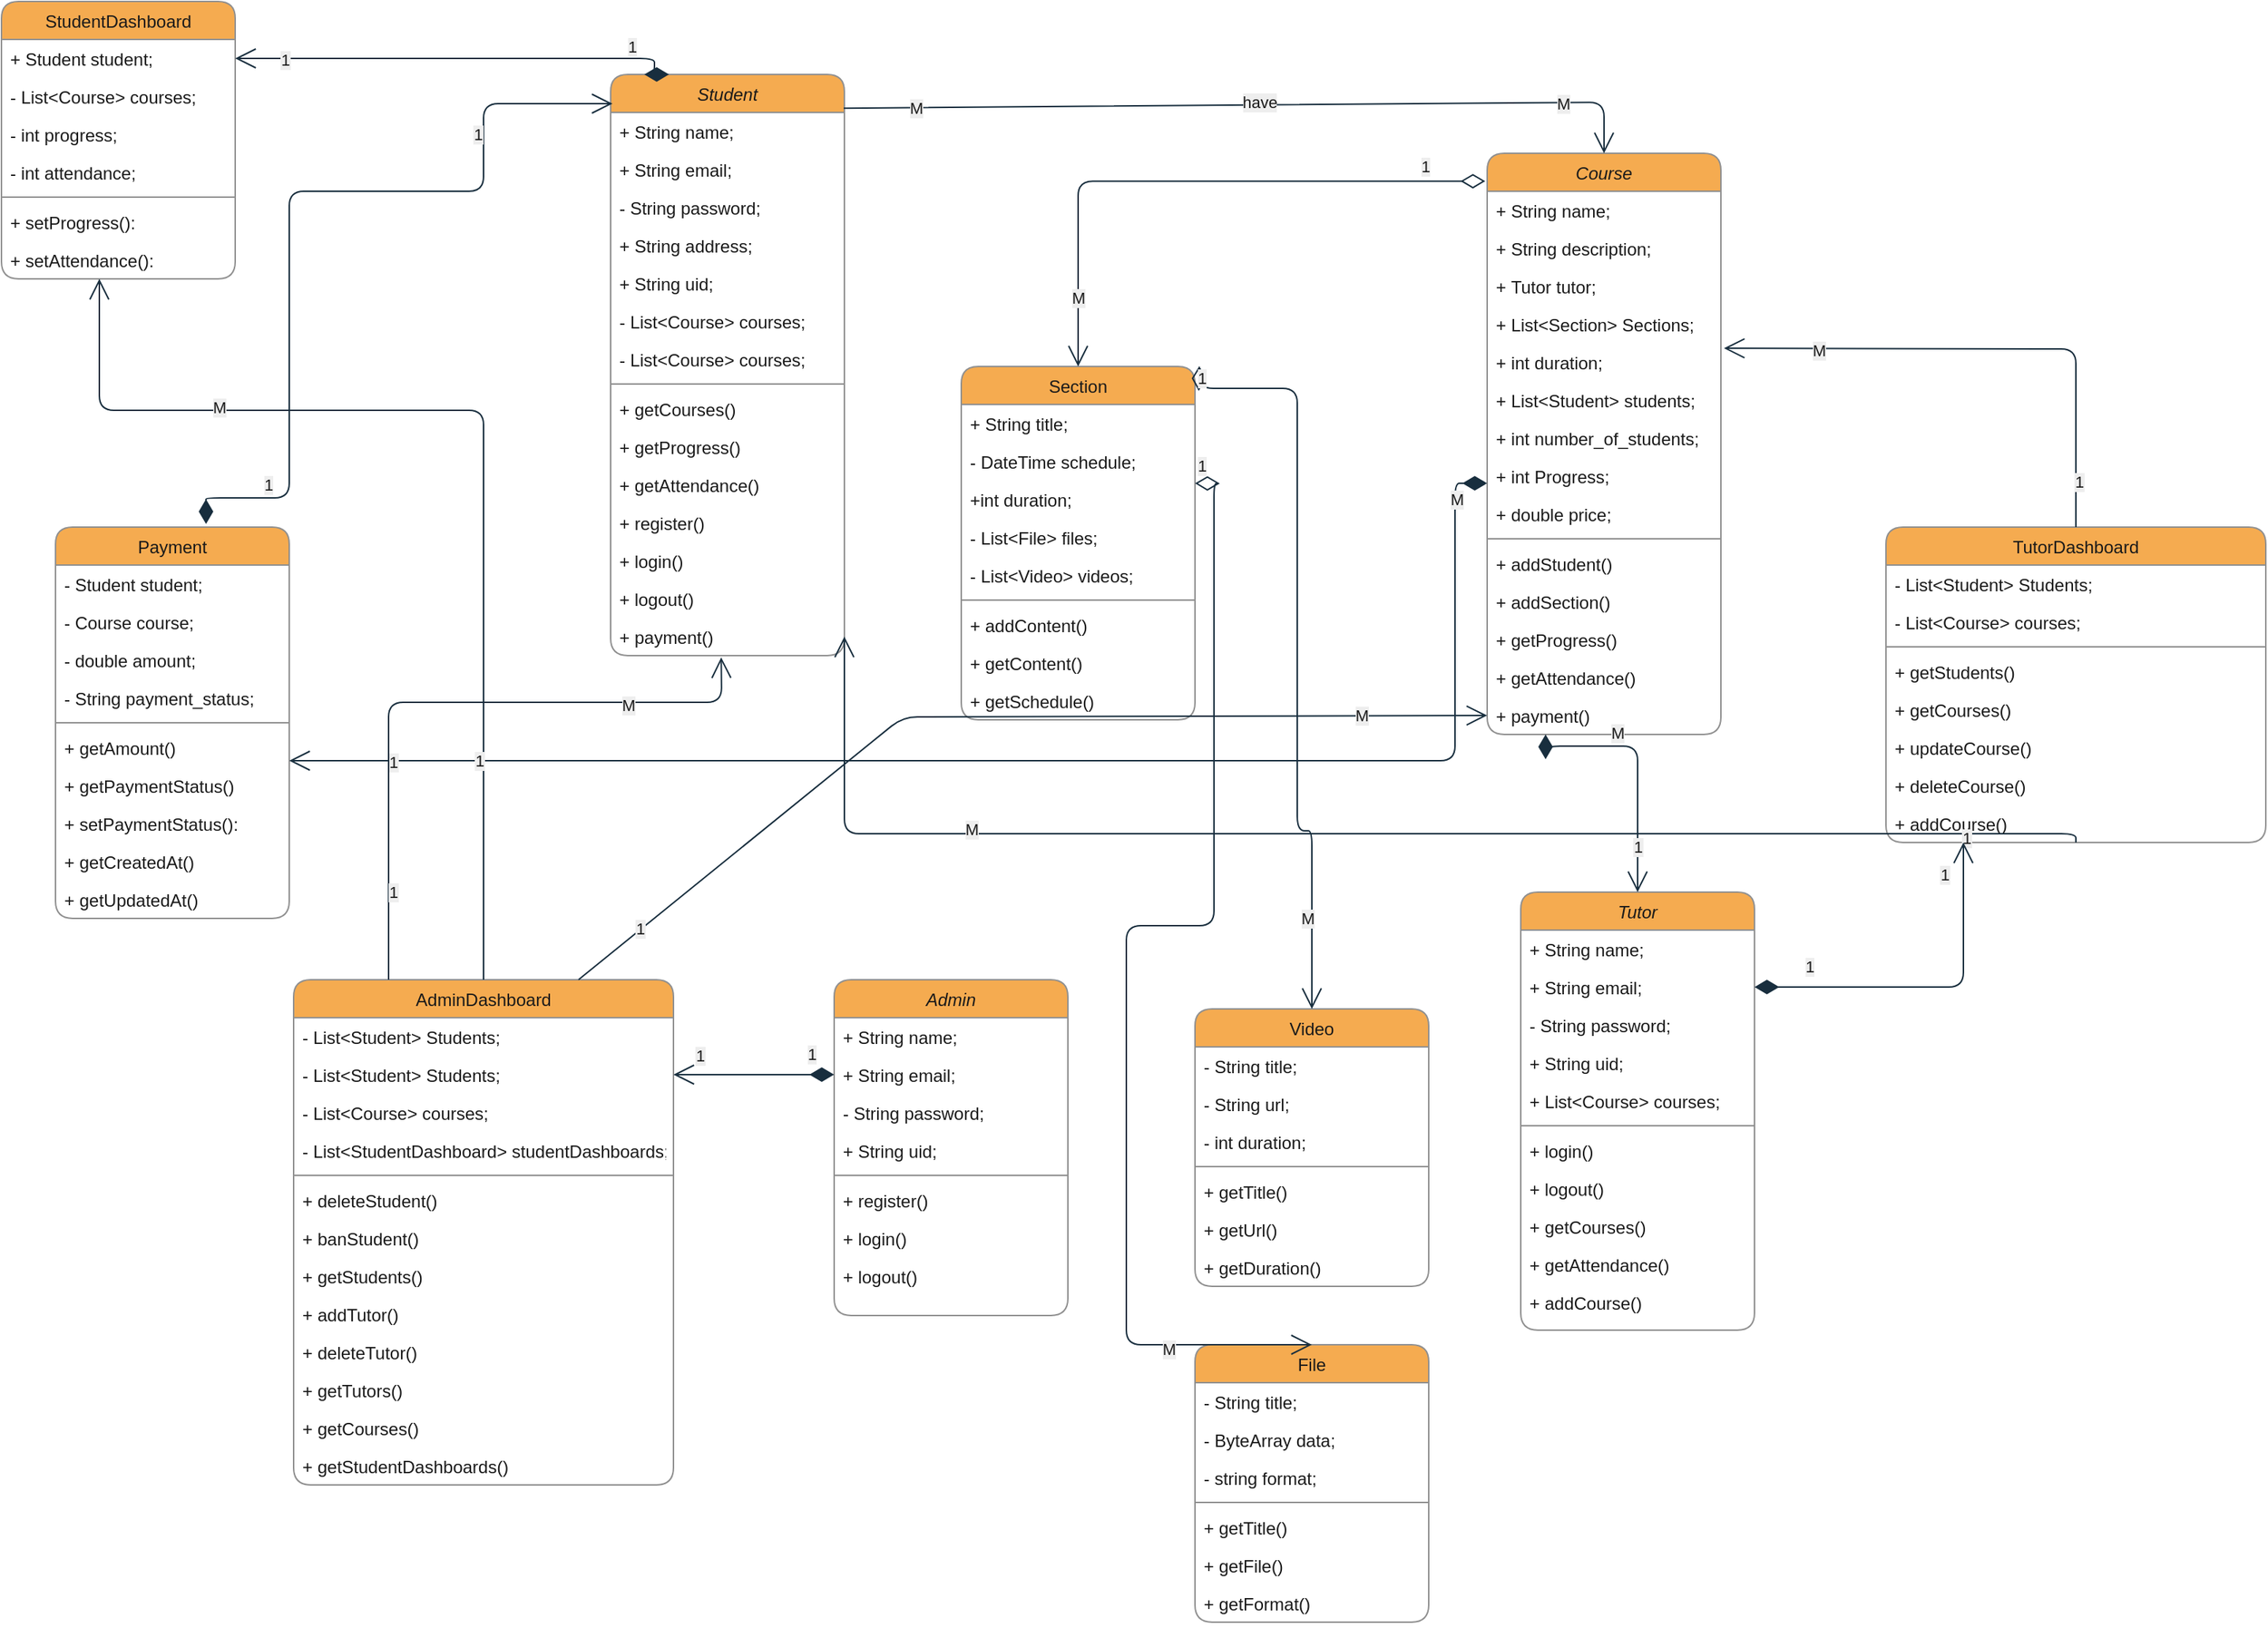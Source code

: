 <mxfile version="19.0.3" type="device"><diagram id="C5RBs43oDa-KdzZeNtuy" name="Page-1"><mxGraphModel dx="2997" dy="2532" grid="1" gridSize="10" guides="1" tooltips="1" connect="1" arrows="1" fold="1" page="1" pageScale="1" pageWidth="827" pageHeight="1169" background="#FFFFFF" math="0" shadow="0"><root><mxCell id="WIyWlLk6GJQsqaUBKTNV-0"/><mxCell id="WIyWlLk6GJQsqaUBKTNV-1" parent="WIyWlLk6GJQsqaUBKTNV-0"/><mxCell id="zkfFHV4jXpPFQw0GAbJ--0" value="Student" style="swimlane;fontStyle=2;align=center;verticalAlign=top;childLayout=stackLayout;horizontal=1;startSize=26;horizontalStack=0;resizeParent=1;resizeLast=0;collapsible=1;marginBottom=0;rounded=1;shadow=0;strokeWidth=1;fillColor=#F5AB50;strokeColor=#909090;fontColor=#1A1A1A;" parent="WIyWlLk6GJQsqaUBKTNV-1" vertex="1"><mxGeometry x="-163" y="-420" width="160" height="398" as="geometry"><mxRectangle x="220" y="120" width="160" height="26" as="alternateBounds"/></mxGeometry></mxCell><mxCell id="zkfFHV4jXpPFQw0GAbJ--1" value="+ String name;" style="text;align=left;verticalAlign=top;spacingLeft=4;spacingRight=4;overflow=hidden;rotatable=0;points=[[0,0.5],[1,0.5]];portConstraint=eastwest;rounded=1;fontColor=#1A1A1A;" parent="zkfFHV4jXpPFQw0GAbJ--0" vertex="1"><mxGeometry y="26" width="160" height="26" as="geometry"/></mxCell><mxCell id="zkfFHV4jXpPFQw0GAbJ--2" value="+ String email;" style="text;align=left;verticalAlign=top;spacingLeft=4;spacingRight=4;overflow=hidden;rotatable=0;points=[[0,0.5],[1,0.5]];portConstraint=eastwest;rounded=1;shadow=0;html=0;fontColor=#1A1A1A;" parent="zkfFHV4jXpPFQw0GAbJ--0" vertex="1"><mxGeometry y="52" width="160" height="26" as="geometry"/></mxCell><mxCell id="zkfFHV4jXpPFQw0GAbJ--3" value="- String password;" style="text;align=left;verticalAlign=top;spacingLeft=4;spacingRight=4;overflow=hidden;rotatable=0;points=[[0,0.5],[1,0.5]];portConstraint=eastwest;rounded=1;shadow=0;html=0;fontColor=#1A1A1A;" parent="zkfFHV4jXpPFQw0GAbJ--0" vertex="1"><mxGeometry y="78" width="160" height="26" as="geometry"/></mxCell><mxCell id="RQe4QH3vzHffXthiuk2z-0" value="+ String address;" style="text;align=left;verticalAlign=top;spacingLeft=4;spacingRight=4;overflow=hidden;rotatable=0;points=[[0,0.5],[1,0.5]];portConstraint=eastwest;rounded=1;shadow=0;html=0;fontColor=#1A1A1A;" parent="zkfFHV4jXpPFQw0GAbJ--0" vertex="1"><mxGeometry y="104" width="160" height="26" as="geometry"/></mxCell><mxCell id="EtKvhOvaY2AObLgx-wFS-15" value="+ String uid;" style="text;align=left;verticalAlign=top;spacingLeft=4;spacingRight=4;overflow=hidden;rotatable=0;points=[[0,0.5],[1,0.5]];portConstraint=eastwest;rounded=1;shadow=0;html=0;fontColor=#1A1A1A;" parent="zkfFHV4jXpPFQw0GAbJ--0" vertex="1"><mxGeometry y="130" width="160" height="26" as="geometry"/></mxCell><mxCell id="RQe4QH3vzHffXthiuk2z-87" value="- List&lt;Course&gt; courses;" style="text;align=left;verticalAlign=top;spacingLeft=4;spacingRight=4;overflow=hidden;rotatable=0;points=[[0,0.5],[1,0.5]];portConstraint=eastwest;rounded=1;shadow=0;html=0;fontColor=#1A1A1A;" parent="zkfFHV4jXpPFQw0GAbJ--0" vertex="1"><mxGeometry y="156" width="160" height="26" as="geometry"/></mxCell><mxCell id="EtKvhOvaY2AObLgx-wFS-16" value="- List&lt;Course&gt; courses;" style="text;align=left;verticalAlign=top;spacingLeft=4;spacingRight=4;overflow=hidden;rotatable=0;points=[[0,0.5],[1,0.5]];portConstraint=eastwest;rounded=1;shadow=0;html=0;fontColor=#1A1A1A;" parent="zkfFHV4jXpPFQw0GAbJ--0" vertex="1"><mxGeometry y="182" width="160" height="26" as="geometry"/></mxCell><mxCell id="zkfFHV4jXpPFQw0GAbJ--4" value="" style="line;html=1;strokeWidth=1;align=left;verticalAlign=middle;spacingTop=-1;spacingLeft=3;spacingRight=3;rotatable=0;labelPosition=right;points=[];portConstraint=eastwest;rounded=1;labelBackgroundColor=#EEEEEE;fillColor=#F5AB50;strokeColor=#909090;fontColor=#1A1A1A;" parent="zkfFHV4jXpPFQw0GAbJ--0" vertex="1"><mxGeometry y="208" width="160" height="8" as="geometry"/></mxCell><mxCell id="zkfFHV4jXpPFQw0GAbJ--5" value="+ getCourses()" style="text;align=left;verticalAlign=top;spacingLeft=4;spacingRight=4;overflow=hidden;rotatable=0;points=[[0,0.5],[1,0.5]];portConstraint=eastwest;rounded=1;fontColor=#1A1A1A;" parent="zkfFHV4jXpPFQw0GAbJ--0" vertex="1"><mxGeometry y="216" width="160" height="26" as="geometry"/></mxCell><mxCell id="EtKvhOvaY2AObLgx-wFS-17" value="+ getProgress()" style="text;align=left;verticalAlign=top;spacingLeft=4;spacingRight=4;overflow=hidden;rotatable=0;points=[[0,0.5],[1,0.5]];portConstraint=eastwest;rounded=1;fontColor=#1A1A1A;" parent="zkfFHV4jXpPFQw0GAbJ--0" vertex="1"><mxGeometry y="242" width="160" height="26" as="geometry"/></mxCell><mxCell id="EtKvhOvaY2AObLgx-wFS-18" value="+ getAttendance()" style="text;align=left;verticalAlign=top;spacingLeft=4;spacingRight=4;overflow=hidden;rotatable=0;points=[[0,0.5],[1,0.5]];portConstraint=eastwest;rounded=1;fontColor=#1A1A1A;" parent="zkfFHV4jXpPFQw0GAbJ--0" vertex="1"><mxGeometry y="268" width="160" height="26" as="geometry"/></mxCell><mxCell id="EtKvhOvaY2AObLgx-wFS-20" value="+ register()" style="text;align=left;verticalAlign=top;spacingLeft=4;spacingRight=4;overflow=hidden;rotatable=0;points=[[0,0.5],[1,0.5]];portConstraint=eastwest;rounded=1;fontColor=#1A1A1A;" parent="zkfFHV4jXpPFQw0GAbJ--0" vertex="1"><mxGeometry y="294" width="160" height="26" as="geometry"/></mxCell><mxCell id="EtKvhOvaY2AObLgx-wFS-19" value="+ login()" style="text;align=left;verticalAlign=top;spacingLeft=4;spacingRight=4;overflow=hidden;rotatable=0;points=[[0,0.5],[1,0.5]];portConstraint=eastwest;rounded=1;fontColor=#1A1A1A;" parent="zkfFHV4jXpPFQw0GAbJ--0" vertex="1"><mxGeometry y="320" width="160" height="26" as="geometry"/></mxCell><mxCell id="EtKvhOvaY2AObLgx-wFS-21" value="+ logout()" style="text;align=left;verticalAlign=top;spacingLeft=4;spacingRight=4;overflow=hidden;rotatable=0;points=[[0,0.5],[1,0.5]];portConstraint=eastwest;rounded=1;fontColor=#1A1A1A;" parent="zkfFHV4jXpPFQw0GAbJ--0" vertex="1"><mxGeometry y="346" width="160" height="26" as="geometry"/></mxCell><mxCell id="nfi4AvF7lzxREXdvwf0b-14" value="+ payment()" style="text;align=left;verticalAlign=top;spacingLeft=4;spacingRight=4;overflow=hidden;rotatable=0;points=[[0,0.5],[1,0.5]];portConstraint=eastwest;rounded=1;fontColor=#1A1A1A;" parent="zkfFHV4jXpPFQw0GAbJ--0" vertex="1"><mxGeometry y="372" width="160" height="26" as="geometry"/></mxCell><mxCell id="EtKvhOvaY2AObLgx-wFS-22" value="Course" style="swimlane;fontStyle=2;align=center;verticalAlign=top;childLayout=stackLayout;horizontal=1;startSize=26;horizontalStack=0;resizeParent=1;resizeLast=0;collapsible=1;marginBottom=0;rounded=1;shadow=0;strokeWidth=1;fillColor=#F5AB50;strokeColor=#909090;fontColor=#1A1A1A;" parent="WIyWlLk6GJQsqaUBKTNV-1" vertex="1"><mxGeometry x="437" y="-366" width="160" height="398" as="geometry"><mxRectangle x="220" y="120" width="160" height="26" as="alternateBounds"/></mxGeometry></mxCell><mxCell id="EtKvhOvaY2AObLgx-wFS-23" value="+ String name;" style="text;align=left;verticalAlign=top;spacingLeft=4;spacingRight=4;overflow=hidden;rotatable=0;points=[[0,0.5],[1,0.5]];portConstraint=eastwest;rounded=1;fontColor=#1A1A1A;" parent="EtKvhOvaY2AObLgx-wFS-22" vertex="1"><mxGeometry y="26" width="160" height="26" as="geometry"/></mxCell><mxCell id="EtKvhOvaY2AObLgx-wFS-24" value="+ String description;" style="text;align=left;verticalAlign=top;spacingLeft=4;spacingRight=4;overflow=hidden;rotatable=0;points=[[0,0.5],[1,0.5]];portConstraint=eastwest;rounded=1;shadow=0;html=0;fontColor=#1A1A1A;" parent="EtKvhOvaY2AObLgx-wFS-22" vertex="1"><mxGeometry y="52" width="160" height="26" as="geometry"/></mxCell><mxCell id="EtKvhOvaY2AObLgx-wFS-74" value="+ Tutor tutor;" style="text;align=left;verticalAlign=top;spacingLeft=4;spacingRight=4;overflow=hidden;rotatable=0;points=[[0,0.5],[1,0.5]];portConstraint=eastwest;rounded=1;shadow=0;html=0;fontColor=#1A1A1A;" parent="EtKvhOvaY2AObLgx-wFS-22" vertex="1"><mxGeometry y="78" width="160" height="26" as="geometry"/></mxCell><mxCell id="EtKvhOvaY2AObLgx-wFS-25" value="+ List&lt;Section&gt; Sections;" style="text;align=left;verticalAlign=top;spacingLeft=4;spacingRight=4;overflow=hidden;rotatable=0;points=[[0,0.5],[1,0.5]];portConstraint=eastwest;rounded=1;shadow=0;html=0;fontColor=#1A1A1A;" parent="EtKvhOvaY2AObLgx-wFS-22" vertex="1"><mxGeometry y="104" width="160" height="26" as="geometry"/></mxCell><mxCell id="EtKvhOvaY2AObLgx-wFS-26" value="+ int duration;" style="text;align=left;verticalAlign=top;spacingLeft=4;spacingRight=4;overflow=hidden;rotatable=0;points=[[0,0.5],[1,0.5]];portConstraint=eastwest;rounded=1;shadow=0;html=0;fontColor=#1A1A1A;" parent="EtKvhOvaY2AObLgx-wFS-22" vertex="1"><mxGeometry y="130" width="160" height="26" as="geometry"/></mxCell><mxCell id="RQe4QH3vzHffXthiuk2z-32" value="+ List&lt;Student&gt; students;" style="text;align=left;verticalAlign=top;spacingLeft=4;spacingRight=4;overflow=hidden;rotatable=0;points=[[0,0.5],[1,0.5]];portConstraint=eastwest;rounded=1;shadow=0;html=0;fontColor=#1A1A1A;" parent="EtKvhOvaY2AObLgx-wFS-22" vertex="1"><mxGeometry y="156" width="160" height="26" as="geometry"/></mxCell><mxCell id="EtKvhOvaY2AObLgx-wFS-36" value="+ int number_of_students;" style="text;align=left;verticalAlign=top;spacingLeft=4;spacingRight=4;overflow=hidden;rotatable=0;points=[[0,0.5],[1,0.5]];portConstraint=eastwest;rounded=1;shadow=0;html=0;fontColor=#1A1A1A;" parent="EtKvhOvaY2AObLgx-wFS-22" vertex="1"><mxGeometry y="182" width="160" height="26" as="geometry"/></mxCell><mxCell id="EtKvhOvaY2AObLgx-wFS-37" value="+ int Progress;" style="text;align=left;verticalAlign=top;spacingLeft=4;spacingRight=4;overflow=hidden;rotatable=0;points=[[0,0.5],[1,0.5]];portConstraint=eastwest;rounded=1;shadow=0;html=0;fontColor=#1A1A1A;" parent="EtKvhOvaY2AObLgx-wFS-22" vertex="1"><mxGeometry y="208" width="160" height="26" as="geometry"/></mxCell><mxCell id="K-mpQJL34kcXoBMV3C7K-1" value="+ double price;" style="text;align=left;verticalAlign=top;spacingLeft=4;spacingRight=4;overflow=hidden;rotatable=0;points=[[0,0.5],[1,0.5]];portConstraint=eastwest;rounded=1;shadow=0;html=0;fontColor=#1A1A1A;" parent="EtKvhOvaY2AObLgx-wFS-22" vertex="1"><mxGeometry y="234" width="160" height="26" as="geometry"/></mxCell><mxCell id="EtKvhOvaY2AObLgx-wFS-28" value="" style="line;html=1;strokeWidth=1;align=left;verticalAlign=middle;spacingTop=-1;spacingLeft=3;spacingRight=3;rotatable=0;labelPosition=right;points=[];portConstraint=eastwest;rounded=1;labelBackgroundColor=#EEEEEE;fillColor=#F5AB50;strokeColor=#909090;fontColor=#1A1A1A;" parent="EtKvhOvaY2AObLgx-wFS-22" vertex="1"><mxGeometry y="260" width="160" height="8" as="geometry"/></mxCell><mxCell id="RQe4QH3vzHffXthiuk2z-33" value="+ addStudent()&#10;" style="text;align=left;verticalAlign=top;spacingLeft=4;spacingRight=4;overflow=hidden;rotatable=0;points=[[0,0.5],[1,0.5]];portConstraint=eastwest;rounded=1;fontColor=#1A1A1A;" parent="EtKvhOvaY2AObLgx-wFS-22" vertex="1"><mxGeometry y="268" width="160" height="26" as="geometry"/></mxCell><mxCell id="EtKvhOvaY2AObLgx-wFS-29" value="+ addSection()&#10;" style="text;align=left;verticalAlign=top;spacingLeft=4;spacingRight=4;overflow=hidden;rotatable=0;points=[[0,0.5],[1,0.5]];portConstraint=eastwest;rounded=1;fontColor=#1A1A1A;" parent="EtKvhOvaY2AObLgx-wFS-22" vertex="1"><mxGeometry y="294" width="160" height="26" as="geometry"/></mxCell><mxCell id="EtKvhOvaY2AObLgx-wFS-30" value="+ getProgress()" style="text;align=left;verticalAlign=top;spacingLeft=4;spacingRight=4;overflow=hidden;rotatable=0;points=[[0,0.5],[1,0.5]];portConstraint=eastwest;rounded=1;fontColor=#1A1A1A;" parent="EtKvhOvaY2AObLgx-wFS-22" vertex="1"><mxGeometry y="320" width="160" height="26" as="geometry"/></mxCell><mxCell id="EtKvhOvaY2AObLgx-wFS-31" value="+ getAttendance()" style="text;align=left;verticalAlign=top;spacingLeft=4;spacingRight=4;overflow=hidden;rotatable=0;points=[[0,0.5],[1,0.5]];portConstraint=eastwest;rounded=1;fontColor=#1A1A1A;" parent="EtKvhOvaY2AObLgx-wFS-22" vertex="1"><mxGeometry y="346" width="160" height="26" as="geometry"/></mxCell><mxCell id="nfi4AvF7lzxREXdvwf0b-16" value="+ payment()&#10;" style="text;align=left;verticalAlign=top;spacingLeft=4;spacingRight=4;overflow=hidden;rotatable=0;points=[[0,0.5],[1,0.5]];portConstraint=eastwest;rounded=1;fontColor=#1A1A1A;" parent="EtKvhOvaY2AObLgx-wFS-22" vertex="1"><mxGeometry y="372" width="160" height="26" as="geometry"/></mxCell><mxCell id="EtKvhOvaY2AObLgx-wFS-38" value="Section" style="swimlane;fontStyle=0;align=center;verticalAlign=top;childLayout=stackLayout;horizontal=1;startSize=26;horizontalStack=0;resizeParent=1;resizeLast=0;collapsible=1;marginBottom=0;rounded=1;shadow=0;strokeWidth=1;fillColor=#F5AB50;strokeColor=#909090;fontColor=#1A1A1A;" parent="WIyWlLk6GJQsqaUBKTNV-1" vertex="1"><mxGeometry x="77" y="-220" width="160" height="242" as="geometry"><mxRectangle x="550" y="140" width="160" height="26" as="alternateBounds"/></mxGeometry></mxCell><mxCell id="EtKvhOvaY2AObLgx-wFS-39" value="+ String title;" style="text;align=left;verticalAlign=top;spacingLeft=4;spacingRight=4;overflow=hidden;rotatable=0;points=[[0,0.5],[1,0.5]];portConstraint=eastwest;rounded=1;fontColor=#1A1A1A;" parent="EtKvhOvaY2AObLgx-wFS-38" vertex="1"><mxGeometry y="26" width="160" height="26" as="geometry"/></mxCell><mxCell id="RQe4QH3vzHffXthiuk2z-43" value="- DateTime schedule;" style="text;align=left;verticalAlign=top;spacingLeft=4;spacingRight=4;overflow=hidden;rotatable=0;points=[[0,0.5],[1,0.5]];portConstraint=eastwest;rounded=1;fontColor=#1A1A1A;" parent="EtKvhOvaY2AObLgx-wFS-38" vertex="1"><mxGeometry y="52" width="160" height="26" as="geometry"/></mxCell><mxCell id="EtKvhOvaY2AObLgx-wFS-41" value="+int duration;" style="text;align=left;verticalAlign=top;spacingLeft=4;spacingRight=4;overflow=hidden;rotatable=0;points=[[0,0.5],[1,0.5]];portConstraint=eastwest;rounded=1;shadow=0;html=0;fontColor=#1A1A1A;" parent="EtKvhOvaY2AObLgx-wFS-38" vertex="1"><mxGeometry y="78" width="160" height="26" as="geometry"/></mxCell><mxCell id="JBJ4QhbybayRa57vPqpE-0" value="- List&lt;File&gt; files;" style="text;align=left;verticalAlign=top;spacingLeft=4;spacingRight=4;overflow=hidden;rotatable=0;points=[[0,0.5],[1,0.5]];portConstraint=eastwest;rounded=1;shadow=0;html=0;fontColor=#1A1A1A;" vertex="1" parent="EtKvhOvaY2AObLgx-wFS-38"><mxGeometry y="104" width="160" height="26" as="geometry"/></mxCell><mxCell id="EtKvhOvaY2AObLgx-wFS-42" value="- List&lt;Video&gt; videos;" style="text;align=left;verticalAlign=top;spacingLeft=4;spacingRight=4;overflow=hidden;rotatable=0;points=[[0,0.5],[1,0.5]];portConstraint=eastwest;rounded=1;shadow=0;html=0;fontColor=#1A1A1A;" parent="EtKvhOvaY2AObLgx-wFS-38" vertex="1"><mxGeometry y="130" width="160" height="26" as="geometry"/></mxCell><mxCell id="EtKvhOvaY2AObLgx-wFS-44" value="" style="line;html=1;strokeWidth=1;align=left;verticalAlign=middle;spacingTop=-1;spacingLeft=3;spacingRight=3;rotatable=0;labelPosition=right;points=[];portConstraint=eastwest;rounded=1;labelBackgroundColor=#EEEEEE;fillColor=#F5AB50;strokeColor=#909090;fontColor=#1A1A1A;" parent="EtKvhOvaY2AObLgx-wFS-38" vertex="1"><mxGeometry y="156" width="160" height="8" as="geometry"/></mxCell><mxCell id="nfi4AvF7lzxREXdvwf0b-15" value="+ addContent()" style="text;align=left;verticalAlign=top;spacingLeft=4;spacingRight=4;overflow=hidden;rotatable=0;points=[[0,0.5],[1,0.5]];portConstraint=eastwest;rounded=1;fontColor=#1A1A1A;" parent="EtKvhOvaY2AObLgx-wFS-38" vertex="1"><mxGeometry y="164" width="160" height="26" as="geometry"/></mxCell><mxCell id="EtKvhOvaY2AObLgx-wFS-45" value="+ getContent()" style="text;align=left;verticalAlign=top;spacingLeft=4;spacingRight=4;overflow=hidden;rotatable=0;points=[[0,0.5],[1,0.5]];portConstraint=eastwest;rounded=1;fontColor=#1A1A1A;" parent="EtKvhOvaY2AObLgx-wFS-38" vertex="1"><mxGeometry y="190" width="160" height="26" as="geometry"/></mxCell><mxCell id="RQe4QH3vzHffXthiuk2z-44" value="+ getSchedule()" style="text;align=left;verticalAlign=top;spacingLeft=4;spacingRight=4;overflow=hidden;rotatable=0;points=[[0,0.5],[1,0.5]];portConstraint=eastwest;rounded=1;fontColor=#1A1A1A;" parent="EtKvhOvaY2AObLgx-wFS-38" vertex="1"><mxGeometry y="216" width="160" height="26" as="geometry"/></mxCell><mxCell id="EtKvhOvaY2AObLgx-wFS-47" value="Video " style="swimlane;fontStyle=0;align=center;verticalAlign=top;childLayout=stackLayout;horizontal=1;startSize=26;horizontalStack=0;resizeParent=1;resizeLast=0;collapsible=1;marginBottom=0;rounded=1;shadow=0;strokeWidth=1;fillColor=#F5AB50;strokeColor=#909090;fontColor=#1A1A1A;" parent="WIyWlLk6GJQsqaUBKTNV-1" vertex="1"><mxGeometry x="237" y="220" width="160" height="190" as="geometry"><mxRectangle x="550" y="140" width="160" height="26" as="alternateBounds"/></mxGeometry></mxCell><mxCell id="EtKvhOvaY2AObLgx-wFS-48" value="- String title;" style="text;align=left;verticalAlign=top;spacingLeft=4;spacingRight=4;overflow=hidden;rotatable=0;points=[[0,0.5],[1,0.5]];portConstraint=eastwest;rounded=1;fontColor=#1A1A1A;" parent="EtKvhOvaY2AObLgx-wFS-47" vertex="1"><mxGeometry y="26" width="160" height="26" as="geometry"/></mxCell><mxCell id="EtKvhOvaY2AObLgx-wFS-49" value="- String url;" style="text;align=left;verticalAlign=top;spacingLeft=4;spacingRight=4;overflow=hidden;rotatable=0;points=[[0,0.5],[1,0.5]];portConstraint=eastwest;rounded=1;shadow=0;html=0;fontColor=#1A1A1A;" parent="EtKvhOvaY2AObLgx-wFS-47" vertex="1"><mxGeometry y="52" width="160" height="26" as="geometry"/></mxCell><mxCell id="EtKvhOvaY2AObLgx-wFS-50" value="- int duration;" style="text;align=left;verticalAlign=top;spacingLeft=4;spacingRight=4;overflow=hidden;rotatable=0;points=[[0,0.5],[1,0.5]];portConstraint=eastwest;rounded=1;shadow=0;html=0;fontColor=#1A1A1A;" parent="EtKvhOvaY2AObLgx-wFS-47" vertex="1"><mxGeometry y="78" width="160" height="26" as="geometry"/></mxCell><mxCell id="EtKvhOvaY2AObLgx-wFS-53" value="" style="line;html=1;strokeWidth=1;align=left;verticalAlign=middle;spacingTop=-1;spacingLeft=3;spacingRight=3;rotatable=0;labelPosition=right;points=[];portConstraint=eastwest;rounded=1;labelBackgroundColor=#EEEEEE;fillColor=#F5AB50;strokeColor=#909090;fontColor=#1A1A1A;" parent="EtKvhOvaY2AObLgx-wFS-47" vertex="1"><mxGeometry y="104" width="160" height="8" as="geometry"/></mxCell><mxCell id="EtKvhOvaY2AObLgx-wFS-54" value="+ getTitle()" style="text;align=left;verticalAlign=top;spacingLeft=4;spacingRight=4;overflow=hidden;rotatable=0;points=[[0,0.5],[1,0.5]];portConstraint=eastwest;rounded=1;fontColor=#1A1A1A;" parent="EtKvhOvaY2AObLgx-wFS-47" vertex="1"><mxGeometry y="112" width="160" height="26" as="geometry"/></mxCell><mxCell id="EtKvhOvaY2AObLgx-wFS-55" value="+ getUrl()" style="text;align=left;verticalAlign=top;spacingLeft=4;spacingRight=4;overflow=hidden;rotatable=0;points=[[0,0.5],[1,0.5]];portConstraint=eastwest;rounded=1;fontColor=#1A1A1A;" parent="EtKvhOvaY2AObLgx-wFS-47" vertex="1"><mxGeometry y="138" width="160" height="26" as="geometry"/></mxCell><mxCell id="RQe4QH3vzHffXthiuk2z-42" value="+ getDuration()" style="text;align=left;verticalAlign=top;spacingLeft=4;spacingRight=4;overflow=hidden;rotatable=0;points=[[0,0.5],[1,0.5]];portConstraint=eastwest;rounded=1;fontColor=#1A1A1A;" parent="EtKvhOvaY2AObLgx-wFS-47" vertex="1"><mxGeometry y="164" width="160" height="26" as="geometry"/></mxCell><mxCell id="EtKvhOvaY2AObLgx-wFS-57" value="StudentDashboard" style="swimlane;fontStyle=0;align=center;verticalAlign=top;childLayout=stackLayout;horizontal=1;startSize=26;horizontalStack=0;resizeParent=1;resizeLast=0;collapsible=1;marginBottom=0;rounded=1;shadow=0;strokeWidth=1;fillColor=#F5AB50;strokeColor=#909090;fontColor=#1A1A1A;" parent="WIyWlLk6GJQsqaUBKTNV-1" vertex="1"><mxGeometry x="-580" y="-470" width="160" height="190" as="geometry"><mxRectangle x="550" y="140" width="160" height="26" as="alternateBounds"/></mxGeometry></mxCell><mxCell id="EtKvhOvaY2AObLgx-wFS-58" value="+ Student student;" style="text;align=left;verticalAlign=top;spacingLeft=4;spacingRight=4;overflow=hidden;rotatable=0;points=[[0,0.5],[1,0.5]];portConstraint=eastwest;rounded=1;fontColor=#1A1A1A;" parent="EtKvhOvaY2AObLgx-wFS-57" vertex="1"><mxGeometry y="26" width="160" height="26" as="geometry"/></mxCell><mxCell id="EtKvhOvaY2AObLgx-wFS-59" value="- List&lt;Course&gt; courses;" style="text;align=left;verticalAlign=top;spacingLeft=4;spacingRight=4;overflow=hidden;rotatable=0;points=[[0,0.5],[1,0.5]];portConstraint=eastwest;rounded=1;shadow=0;html=0;fontColor=#1A1A1A;" parent="EtKvhOvaY2AObLgx-wFS-57" vertex="1"><mxGeometry y="52" width="160" height="26" as="geometry"/></mxCell><mxCell id="EtKvhOvaY2AObLgx-wFS-60" value="- int progress;" style="text;align=left;verticalAlign=top;spacingLeft=4;spacingRight=4;overflow=hidden;rotatable=0;points=[[0,0.5],[1,0.5]];portConstraint=eastwest;rounded=1;shadow=0;html=0;fontColor=#1A1A1A;" parent="EtKvhOvaY2AObLgx-wFS-57" vertex="1"><mxGeometry y="78" width="160" height="26" as="geometry"/></mxCell><mxCell id="EtKvhOvaY2AObLgx-wFS-64" value="- int attendance;" style="text;align=left;verticalAlign=top;spacingLeft=4;spacingRight=4;overflow=hidden;rotatable=0;points=[[0,0.5],[1,0.5]];portConstraint=eastwest;rounded=1;shadow=0;html=0;fontColor=#1A1A1A;" parent="EtKvhOvaY2AObLgx-wFS-57" vertex="1"><mxGeometry y="104" width="160" height="26" as="geometry"/></mxCell><mxCell id="EtKvhOvaY2AObLgx-wFS-61" value="" style="line;html=1;strokeWidth=1;align=left;verticalAlign=middle;spacingTop=-1;spacingLeft=3;spacingRight=3;rotatable=0;labelPosition=right;points=[];portConstraint=eastwest;rounded=1;labelBackgroundColor=#EEEEEE;fillColor=#F5AB50;strokeColor=#909090;fontColor=#1A1A1A;" parent="EtKvhOvaY2AObLgx-wFS-57" vertex="1"><mxGeometry y="130" width="160" height="8" as="geometry"/></mxCell><mxCell id="EtKvhOvaY2AObLgx-wFS-62" value="+ setProgress():" style="text;align=left;verticalAlign=top;spacingLeft=4;spacingRight=4;overflow=hidden;rotatable=0;points=[[0,0.5],[1,0.5]];portConstraint=eastwest;rounded=1;fontColor=#1A1A1A;" parent="EtKvhOvaY2AObLgx-wFS-57" vertex="1"><mxGeometry y="138" width="160" height="26" as="geometry"/></mxCell><mxCell id="EtKvhOvaY2AObLgx-wFS-63" value="+ setAttendance():" style="text;align=left;verticalAlign=top;spacingLeft=4;spacingRight=4;overflow=hidden;rotatable=0;points=[[0,0.5],[1,0.5]];portConstraint=eastwest;rounded=1;fontColor=#1A1A1A;" parent="EtKvhOvaY2AObLgx-wFS-57" vertex="1"><mxGeometry y="164" width="160" height="26" as="geometry"/></mxCell><mxCell id="EtKvhOvaY2AObLgx-wFS-65" value="AdminDashboard" style="swimlane;fontStyle=0;align=center;verticalAlign=top;childLayout=stackLayout;horizontal=1;startSize=26;horizontalStack=0;resizeParent=1;resizeLast=0;collapsible=1;marginBottom=0;rounded=1;shadow=0;strokeWidth=1;fillColor=#F5AB50;strokeColor=#909090;fontColor=#1A1A1A;" parent="WIyWlLk6GJQsqaUBKTNV-1" vertex="1"><mxGeometry x="-380" y="200" width="260" height="346" as="geometry"><mxRectangle x="550" y="140" width="160" height="26" as="alternateBounds"/></mxGeometry></mxCell><mxCell id="EtKvhOvaY2AObLgx-wFS-66" value="- List&lt;Student&gt; Students;" style="text;align=left;verticalAlign=top;spacingLeft=4;spacingRight=4;overflow=hidden;rotatable=0;points=[[0,0.5],[1,0.5]];portConstraint=eastwest;rounded=1;fontColor=#1A1A1A;" parent="EtKvhOvaY2AObLgx-wFS-65" vertex="1"><mxGeometry y="26" width="260" height="26" as="geometry"/></mxCell><mxCell id="RQe4QH3vzHffXthiuk2z-35" value="- List&lt;Student&gt; Students;" style="text;align=left;verticalAlign=top;spacingLeft=4;spacingRight=4;overflow=hidden;rotatable=0;points=[[0,0.5],[1,0.5]];portConstraint=eastwest;rounded=1;fontColor=#1A1A1A;" parent="EtKvhOvaY2AObLgx-wFS-65" vertex="1"><mxGeometry y="52" width="260" height="26" as="geometry"/></mxCell><mxCell id="EtKvhOvaY2AObLgx-wFS-67" value="- List&lt;Course&gt; courses;" style="text;align=left;verticalAlign=top;spacingLeft=4;spacingRight=4;overflow=hidden;rotatable=0;points=[[0,0.5],[1,0.5]];portConstraint=eastwest;rounded=1;shadow=0;html=0;fontColor=#1A1A1A;" parent="EtKvhOvaY2AObLgx-wFS-65" vertex="1"><mxGeometry y="78" width="260" height="26" as="geometry"/></mxCell><mxCell id="EtKvhOvaY2AObLgx-wFS-68" value="- List&lt;StudentDashboard&gt; studentDashboards;" style="text;align=left;verticalAlign=top;spacingLeft=4;spacingRight=4;overflow=hidden;rotatable=0;points=[[0,0.5],[1,0.5]];portConstraint=eastwest;rounded=1;shadow=0;html=0;fontColor=#1A1A1A;" parent="EtKvhOvaY2AObLgx-wFS-65" vertex="1"><mxGeometry y="104" width="260" height="26" as="geometry"/></mxCell><mxCell id="EtKvhOvaY2AObLgx-wFS-70" value="" style="line;html=1;strokeWidth=1;align=left;verticalAlign=middle;spacingTop=-1;spacingLeft=3;spacingRight=3;rotatable=0;labelPosition=right;points=[];portConstraint=eastwest;rounded=1;labelBackgroundColor=#EEEEEE;fillColor=#F5AB50;strokeColor=#909090;fontColor=#1A1A1A;" parent="EtKvhOvaY2AObLgx-wFS-65" vertex="1"><mxGeometry y="130" width="260" height="8" as="geometry"/></mxCell><mxCell id="RQe4QH3vzHffXthiuk2z-64" value="+ deleteStudent()" style="text;align=left;verticalAlign=top;spacingLeft=4;spacingRight=4;overflow=hidden;rotatable=0;points=[[0,0.5],[1,0.5]];portConstraint=eastwest;rounded=1;fontColor=#1A1A1A;" parent="EtKvhOvaY2AObLgx-wFS-65" vertex="1"><mxGeometry y="138" width="260" height="26" as="geometry"/></mxCell><mxCell id="RQe4QH3vzHffXthiuk2z-65" value="+ banStudent()" style="text;align=left;verticalAlign=top;spacingLeft=4;spacingRight=4;overflow=hidden;rotatable=0;points=[[0,0.5],[1,0.5]];portConstraint=eastwest;rounded=1;fontColor=#1A1A1A;" parent="EtKvhOvaY2AObLgx-wFS-65" vertex="1"><mxGeometry y="164" width="260" height="26" as="geometry"/></mxCell><mxCell id="EtKvhOvaY2AObLgx-wFS-71" value="+ getStudents()" style="text;align=left;verticalAlign=top;spacingLeft=4;spacingRight=4;overflow=hidden;rotatable=0;points=[[0,0.5],[1,0.5]];portConstraint=eastwest;rounded=1;fontColor=#1A1A1A;" parent="EtKvhOvaY2AObLgx-wFS-65" vertex="1"><mxGeometry y="190" width="260" height="26" as="geometry"/></mxCell><mxCell id="RQe4QH3vzHffXthiuk2z-66" value="+ addTutor()" style="text;align=left;verticalAlign=top;spacingLeft=4;spacingRight=4;overflow=hidden;rotatable=0;points=[[0,0.5],[1,0.5]];portConstraint=eastwest;rounded=1;fontColor=#1A1A1A;" parent="EtKvhOvaY2AObLgx-wFS-65" vertex="1"><mxGeometry y="216" width="260" height="26" as="geometry"/></mxCell><mxCell id="RQe4QH3vzHffXthiuk2z-67" value="+ deleteTutor()" style="text;align=left;verticalAlign=top;spacingLeft=4;spacingRight=4;overflow=hidden;rotatable=0;points=[[0,0.5],[1,0.5]];portConstraint=eastwest;rounded=1;fontColor=#1A1A1A;" parent="EtKvhOvaY2AObLgx-wFS-65" vertex="1"><mxGeometry y="242" width="260" height="26" as="geometry"/></mxCell><mxCell id="RQe4QH3vzHffXthiuk2z-36" value="+ getTutors()" style="text;align=left;verticalAlign=top;spacingLeft=4;spacingRight=4;overflow=hidden;rotatable=0;points=[[0,0.5],[1,0.5]];portConstraint=eastwest;rounded=1;fontColor=#1A1A1A;" parent="EtKvhOvaY2AObLgx-wFS-65" vertex="1"><mxGeometry y="268" width="260" height="26" as="geometry"/></mxCell><mxCell id="EtKvhOvaY2AObLgx-wFS-72" value="+ getCourses()" style="text;align=left;verticalAlign=top;spacingLeft=4;spacingRight=4;overflow=hidden;rotatable=0;points=[[0,0.5],[1,0.5]];portConstraint=eastwest;rounded=1;fontColor=#1A1A1A;" parent="EtKvhOvaY2AObLgx-wFS-65" vertex="1"><mxGeometry y="294" width="260" height="26" as="geometry"/></mxCell><mxCell id="EtKvhOvaY2AObLgx-wFS-73" value="+ getStudentDashboards()" style="text;align=left;verticalAlign=top;spacingLeft=4;spacingRight=4;overflow=hidden;rotatable=0;points=[[0,0.5],[1,0.5]];portConstraint=eastwest;rounded=1;fontColor=#1A1A1A;" parent="EtKvhOvaY2AObLgx-wFS-65" vertex="1"><mxGeometry y="320" width="260" height="26" as="geometry"/></mxCell><mxCell id="EtKvhOvaY2AObLgx-wFS-75" value="Payment" style="swimlane;fontStyle=0;align=center;verticalAlign=top;childLayout=stackLayout;horizontal=1;startSize=26;horizontalStack=0;resizeParent=1;resizeLast=0;collapsible=1;marginBottom=0;rounded=1;shadow=0;strokeWidth=1;fillColor=#F5AB50;strokeColor=#909090;fontColor=#1A1A1A;" parent="WIyWlLk6GJQsqaUBKTNV-1" vertex="1"><mxGeometry x="-543" y="-110" width="160" height="268" as="geometry"><mxRectangle x="550" y="140" width="160" height="26" as="alternateBounds"/></mxGeometry></mxCell><mxCell id="EtKvhOvaY2AObLgx-wFS-76" value="- Student student;" style="text;align=left;verticalAlign=top;spacingLeft=4;spacingRight=4;overflow=hidden;rotatable=0;points=[[0,0.5],[1,0.5]];portConstraint=eastwest;rounded=1;fontColor=#1A1A1A;" parent="EtKvhOvaY2AObLgx-wFS-75" vertex="1"><mxGeometry y="26" width="160" height="26" as="geometry"/></mxCell><mxCell id="EtKvhOvaY2AObLgx-wFS-77" value="- Course course;" style="text;align=left;verticalAlign=top;spacingLeft=4;spacingRight=4;overflow=hidden;rotatable=0;points=[[0,0.5],[1,0.5]];portConstraint=eastwest;rounded=1;shadow=0;html=0;fontColor=#1A1A1A;" parent="EtKvhOvaY2AObLgx-wFS-75" vertex="1"><mxGeometry y="52" width="160" height="26" as="geometry"/></mxCell><mxCell id="EtKvhOvaY2AObLgx-wFS-78" value="- double amount;" style="text;align=left;verticalAlign=top;spacingLeft=4;spacingRight=4;overflow=hidden;rotatable=0;points=[[0,0.5],[1,0.5]];portConstraint=eastwest;rounded=1;shadow=0;html=0;fontColor=#1A1A1A;" parent="EtKvhOvaY2AObLgx-wFS-75" vertex="1"><mxGeometry y="78" width="160" height="26" as="geometry"/></mxCell><mxCell id="EtKvhOvaY2AObLgx-wFS-82" value="- String payment_status;" style="text;align=left;verticalAlign=top;spacingLeft=4;spacingRight=4;overflow=hidden;rotatable=0;points=[[0,0.5],[1,0.5]];portConstraint=eastwest;rounded=1;shadow=0;html=0;fontColor=#1A1A1A;" parent="EtKvhOvaY2AObLgx-wFS-75" vertex="1"><mxGeometry y="104" width="160" height="26" as="geometry"/></mxCell><mxCell id="EtKvhOvaY2AObLgx-wFS-79" value="" style="line;html=1;strokeWidth=1;align=left;verticalAlign=middle;spacingTop=-1;spacingLeft=3;spacingRight=3;rotatable=0;labelPosition=right;points=[];portConstraint=eastwest;rounded=1;labelBackgroundColor=#EEEEEE;fillColor=#F5AB50;strokeColor=#909090;fontColor=#1A1A1A;" parent="EtKvhOvaY2AObLgx-wFS-75" vertex="1"><mxGeometry y="130" width="160" height="8" as="geometry"/></mxCell><mxCell id="EtKvhOvaY2AObLgx-wFS-80" value="+ getAmount()" style="text;align=left;verticalAlign=top;spacingLeft=4;spacingRight=4;overflow=hidden;rotatable=0;points=[[0,0.5],[1,0.5]];portConstraint=eastwest;rounded=1;fontColor=#1A1A1A;" parent="EtKvhOvaY2AObLgx-wFS-75" vertex="1"><mxGeometry y="138" width="160" height="26" as="geometry"/></mxCell><mxCell id="EtKvhOvaY2AObLgx-wFS-81" value="+ getPaymentStatus()" style="text;align=left;verticalAlign=top;spacingLeft=4;spacingRight=4;overflow=hidden;rotatable=0;points=[[0,0.5],[1,0.5]];portConstraint=eastwest;rounded=1;fontColor=#1A1A1A;" parent="EtKvhOvaY2AObLgx-wFS-75" vertex="1"><mxGeometry y="164" width="160" height="26" as="geometry"/></mxCell><mxCell id="EtKvhOvaY2AObLgx-wFS-85" value="+ setPaymentStatus():" style="text;align=left;verticalAlign=top;spacingLeft=4;spacingRight=4;overflow=hidden;rotatable=0;points=[[0,0.5],[1,0.5]];portConstraint=eastwest;rounded=1;fontColor=#1A1A1A;" parent="EtKvhOvaY2AObLgx-wFS-75" vertex="1"><mxGeometry y="190" width="160" height="26" as="geometry"/></mxCell><mxCell id="EtKvhOvaY2AObLgx-wFS-84" value="+ getCreatedAt()" style="text;align=left;verticalAlign=top;spacingLeft=4;spacingRight=4;overflow=hidden;rotatable=0;points=[[0,0.5],[1,0.5]];portConstraint=eastwest;rounded=1;fontColor=#1A1A1A;" parent="EtKvhOvaY2AObLgx-wFS-75" vertex="1"><mxGeometry y="216" width="160" height="26" as="geometry"/></mxCell><mxCell id="EtKvhOvaY2AObLgx-wFS-83" value="+ getUpdatedAt()" style="text;align=left;verticalAlign=top;spacingLeft=4;spacingRight=4;overflow=hidden;rotatable=0;points=[[0,0.5],[1,0.5]];portConstraint=eastwest;rounded=1;fontColor=#1A1A1A;" parent="EtKvhOvaY2AObLgx-wFS-75" vertex="1"><mxGeometry y="242" width="160" height="26" as="geometry"/></mxCell><mxCell id="EtKvhOvaY2AObLgx-wFS-90" value="" style="endArrow=open;endFill=1;endSize=12;html=1;rounded=1;exitX=0.997;exitY=0.058;exitDx=0;exitDy=0;exitPerimeter=0;entryX=0.5;entryY=0;entryDx=0;entryDy=0;labelBackgroundColor=#EEEEEE;strokeColor=#182E3E;fontColor=#1A1A1A;" parent="WIyWlLk6GJQsqaUBKTNV-1" source="zkfFHV4jXpPFQw0GAbJ--0" target="EtKvhOvaY2AObLgx-wFS-22" edge="1"><mxGeometry width="160" relative="1" as="geometry"><mxPoint x="107" y="-320" as="sourcePoint"/><mxPoint x="517" y="-400" as="targetPoint"/><Array as="points"><mxPoint x="517" y="-401"/></Array></mxGeometry></mxCell><mxCell id="nfi4AvF7lzxREXdvwf0b-2" value="M" style="edgeLabel;html=1;align=center;verticalAlign=middle;resizable=0;points=[];rounded=1;labelBackgroundColor=#EEEEEE;fontColor=#1A1A1A;" parent="EtKvhOvaY2AObLgx-wFS-90" vertex="1" connectable="0"><mxGeometry x="-0.822" relative="1" as="geometry"><mxPoint as="offset"/></mxGeometry></mxCell><mxCell id="nfi4AvF7lzxREXdvwf0b-3" value="M" style="edgeLabel;html=1;align=center;verticalAlign=middle;resizable=0;points=[];rounded=1;labelBackgroundColor=#EEEEEE;fontColor=#1A1A1A;" parent="EtKvhOvaY2AObLgx-wFS-90" vertex="1" connectable="0"><mxGeometry x="0.773" y="-1" relative="1" as="geometry"><mxPoint as="offset"/></mxGeometry></mxCell><mxCell id="nfi4AvF7lzxREXdvwf0b-4" value="have" style="edgeLabel;html=1;align=center;verticalAlign=middle;resizable=0;points=[];rounded=1;labelBackgroundColor=#EEEEEE;fontColor=#1A1A1A;" parent="EtKvhOvaY2AObLgx-wFS-90" vertex="1" connectable="0"><mxGeometry x="0.025" y="2" relative="1" as="geometry"><mxPoint as="offset"/></mxGeometry></mxCell><mxCell id="EtKvhOvaY2AObLgx-wFS-91" value="1" style="endArrow=open;html=1;endSize=12;startArrow=diamondThin;startSize=14;startFill=0;edgeStyle=orthogonalEdgeStyle;align=left;verticalAlign=bottom;rounded=1;entryX=0.5;entryY=0;entryDx=0;entryDy=0;exitX=-0.008;exitY=0.048;exitDx=0;exitDy=0;exitPerimeter=0;labelBackgroundColor=#EEEEEE;strokeColor=#182E3E;fontColor=#1A1A1A;" parent="WIyWlLk6GJQsqaUBKTNV-1" source="EtKvhOvaY2AObLgx-wFS-22" target="EtKvhOvaY2AObLgx-wFS-38" edge="1"><mxGeometry x="-0.776" y="-1" relative="1" as="geometry"><mxPoint x="257" y="-260.62" as="sourcePoint"/><mxPoint x="417" y="-260.62" as="targetPoint"/><mxPoint as="offset"/></mxGeometry></mxCell><mxCell id="nfi4AvF7lzxREXdvwf0b-0" value="M" style="edgeLabel;html=1;align=center;verticalAlign=middle;resizable=0;points=[];rounded=1;labelBackgroundColor=#EEEEEE;fontColor=#1A1A1A;" parent="EtKvhOvaY2AObLgx-wFS-91" vertex="1" connectable="0"><mxGeometry x="0.765" relative="1" as="geometry"><mxPoint as="offset"/></mxGeometry></mxCell><mxCell id="EtKvhOvaY2AObLgx-wFS-92" value="1" style="endArrow=open;html=1;endSize=12;startArrow=diamondThin;startSize=14;startFill=0;edgeStyle=orthogonalEdgeStyle;align=left;verticalAlign=bottom;rounded=1;exitX=1.016;exitY=0.069;exitDx=0;exitDy=0;exitPerimeter=0;entryX=0.5;entryY=0;entryDx=0;entryDy=0;labelBackgroundColor=#EEEEEE;strokeColor=#182E3E;fontColor=#1A1A1A;" parent="WIyWlLk6GJQsqaUBKTNV-1" source="EtKvhOvaY2AObLgx-wFS-38" target="EtKvhOvaY2AObLgx-wFS-47" edge="1"><mxGeometry x="-1" y="3" relative="1" as="geometry"><mxPoint x="405.72" y="30.008" as="sourcePoint"/><mxPoint x="307" y="110" as="targetPoint"/><Array as="points"><mxPoint x="307" y="-205"/><mxPoint x="307" y="98"/><mxPoint x="317" y="98"/></Array></mxGeometry></mxCell><mxCell id="nfi4AvF7lzxREXdvwf0b-1" value="M" style="edgeLabel;html=1;align=center;verticalAlign=middle;resizable=0;points=[];rounded=1;labelBackgroundColor=#EEEEEE;fontColor=#1A1A1A;" parent="EtKvhOvaY2AObLgx-wFS-92" vertex="1" connectable="0"><mxGeometry x="0.751" y="-3" relative="1" as="geometry"><mxPoint as="offset"/></mxGeometry></mxCell><mxCell id="EtKvhOvaY2AObLgx-wFS-93" value="1" style="endArrow=open;html=1;endSize=12;startArrow=diamondThin;startSize=14;startFill=1;edgeStyle=orthogonalEdgeStyle;align=left;verticalAlign=bottom;rounded=1;entryX=1;entryY=0.5;entryDx=0;entryDy=0;exitX=0.25;exitY=0;exitDx=0;exitDy=0;labelBackgroundColor=#EEEEEE;strokeColor=#182E3E;fontColor=#1A1A1A;" parent="WIyWlLk6GJQsqaUBKTNV-1" source="zkfFHV4jXpPFQw0GAbJ--0" target="EtKvhOvaY2AObLgx-wFS-58" edge="1"><mxGeometry x="-0.734" y="1" relative="1" as="geometry"><mxPoint x="-353" y="-450" as="sourcePoint"/><mxPoint x="-193" y="-450" as="targetPoint"/><Array as="points"><mxPoint x="-133" y="-420"/><mxPoint x="-133" y="-431"/></Array><mxPoint as="offset"/></mxGeometry></mxCell><mxCell id="nfi4AvF7lzxREXdvwf0b-5" value="1" style="edgeLabel;html=1;align=center;verticalAlign=middle;resizable=0;points=[];rounded=1;labelBackgroundColor=#EEEEEE;fontColor=#1A1A1A;" parent="EtKvhOvaY2AObLgx-wFS-93" vertex="1" connectable="0"><mxGeometry x="0.782" y="1" relative="1" as="geometry"><mxPoint as="offset"/></mxGeometry></mxCell><mxCell id="EtKvhOvaY2AObLgx-wFS-97" value="M" style="endArrow=open;html=1;endSize=12;startArrow=diamondThin;startSize=14;startFill=1;edgeStyle=orthogonalEdgeStyle;align=left;verticalAlign=bottom;rounded=1;exitX=0.01;exitY=0.034;exitDx=0;exitDy=0;exitPerimeter=0;labelBackgroundColor=#EEEEEE;strokeColor=#182E3E;fontColor=#1A1A1A;" parent="WIyWlLk6GJQsqaUBKTNV-1" target="EtKvhOvaY2AObLgx-wFS-80" edge="1"><mxGeometry x="-0.917" y="-5" relative="1" as="geometry"><mxPoint x="437.0" y="-139.996" as="sourcePoint"/><mxPoint x="215.4" y="182.12" as="targetPoint"/><Array as="points"><mxPoint x="415" y="-140"/><mxPoint x="415" y="50"/></Array><mxPoint as="offset"/></mxGeometry></mxCell><mxCell id="nfi4AvF7lzxREXdvwf0b-12" value="1" style="edgeLabel;html=1;align=center;verticalAlign=middle;resizable=0;points=[];rounded=1;labelBackgroundColor=#EEEEEE;fontColor=#1A1A1A;" parent="EtKvhOvaY2AObLgx-wFS-97" vertex="1" connectable="0"><mxGeometry x="0.86" y="1" relative="1" as="geometry"><mxPoint as="offset"/></mxGeometry></mxCell><mxCell id="EtKvhOvaY2AObLgx-wFS-98" value="" style="endArrow=open;endFill=1;endSize=12;html=1;rounded=1;entryX=0.473;entryY=1.046;entryDx=0;entryDy=0;entryPerimeter=0;exitX=0.25;exitY=0;exitDx=0;exitDy=0;labelBackgroundColor=#EEEEEE;strokeColor=#182E3E;fontColor=#1A1A1A;" parent="WIyWlLk6GJQsqaUBKTNV-1" source="EtKvhOvaY2AObLgx-wFS-65" target="nfi4AvF7lzxREXdvwf0b-14" edge="1"><mxGeometry width="160" relative="1" as="geometry"><mxPoint x="-43" y="180" as="sourcePoint"/><mxPoint x="-163" y="-150.0" as="targetPoint"/><Array as="points"><mxPoint x="-315" y="10"/><mxPoint x="-87" y="10"/></Array></mxGeometry></mxCell><mxCell id="nfi4AvF7lzxREXdvwf0b-8" value="1" style="edgeLabel;html=1;align=center;verticalAlign=middle;resizable=0;points=[];rounded=1;labelBackgroundColor=#EEEEEE;fontColor=#1A1A1A;" parent="EtKvhOvaY2AObLgx-wFS-98" vertex="1" connectable="0"><mxGeometry x="-0.735" y="-3" relative="1" as="geometry"><mxPoint y="-1" as="offset"/></mxGeometry></mxCell><mxCell id="nfi4AvF7lzxREXdvwf0b-9" value="M" style="edgeLabel;html=1;align=center;verticalAlign=middle;resizable=0;points=[];rounded=1;labelBackgroundColor=#EEEEEE;fontColor=#1A1A1A;" parent="EtKvhOvaY2AObLgx-wFS-98" vertex="1" connectable="0"><mxGeometry x="0.578" y="-2" relative="1" as="geometry"><mxPoint as="offset"/></mxGeometry></mxCell><mxCell id="EtKvhOvaY2AObLgx-wFS-99" value="" style="endArrow=open;endFill=1;endSize=12;html=1;rounded=1;exitX=0.75;exitY=0;exitDx=0;exitDy=0;entryX=0;entryY=0.5;entryDx=0;entryDy=0;labelBackgroundColor=#EEEEEE;strokeColor=#182E3E;fontColor=#1A1A1A;" parent="WIyWlLk6GJQsqaUBKTNV-1" source="EtKvhOvaY2AObLgx-wFS-65" target="nfi4AvF7lzxREXdvwf0b-16" edge="1"><mxGeometry width="160" relative="1" as="geometry"><mxPoint x="37.0" y="181.16" as="sourcePoint"/><mxPoint x="-92.92" y="-100.004" as="targetPoint"/><Array as="points"><mxPoint x="37" y="20"/></Array></mxGeometry></mxCell><mxCell id="nfi4AvF7lzxREXdvwf0b-6" value="1" style="edgeLabel;html=1;align=center;verticalAlign=middle;resizable=0;points=[];rounded=1;labelBackgroundColor=#EEEEEE;fontColor=#1A1A1A;" parent="EtKvhOvaY2AObLgx-wFS-99" vertex="1" connectable="0"><mxGeometry x="-0.841" y="1" relative="1" as="geometry"><mxPoint as="offset"/></mxGeometry></mxCell><mxCell id="nfi4AvF7lzxREXdvwf0b-7" value="M" style="edgeLabel;html=1;align=center;verticalAlign=middle;resizable=0;points=[];rounded=1;labelBackgroundColor=#EEEEEE;fontColor=#1A1A1A;" parent="EtKvhOvaY2AObLgx-wFS-99" vertex="1" connectable="0"><mxGeometry x="0.797" relative="1" as="geometry"><mxPoint x="-16" as="offset"/></mxGeometry></mxCell><mxCell id="EtKvhOvaY2AObLgx-wFS-100" value="" style="endArrow=open;endFill=1;endSize=12;html=1;rounded=1;exitX=0.5;exitY=0;exitDx=0;exitDy=0;labelBackgroundColor=#EEEEEE;strokeColor=#182E3E;fontColor=#1A1A1A;" parent="WIyWlLk6GJQsqaUBKTNV-1" source="EtKvhOvaY2AObLgx-wFS-65" edge="1"><mxGeometry width="160" relative="1" as="geometry"><mxPoint x="-233" y="180" as="sourcePoint"/><mxPoint x="-513" y="-280" as="targetPoint"/><Array as="points"><mxPoint x="-250" y="180"/><mxPoint x="-250"/><mxPoint x="-250" y="-190"/><mxPoint x="-513" y="-190"/></Array></mxGeometry></mxCell><mxCell id="nfi4AvF7lzxREXdvwf0b-10" value="1" style="edgeLabel;html=1;align=center;verticalAlign=middle;resizable=0;points=[];rounded=1;labelBackgroundColor=#EEEEEE;fontColor=#1A1A1A;" parent="EtKvhOvaY2AObLgx-wFS-100" vertex="1" connectable="0"><mxGeometry x="-0.592" y="3" relative="1" as="geometry"><mxPoint y="1" as="offset"/></mxGeometry></mxCell><mxCell id="nfi4AvF7lzxREXdvwf0b-11" value="M" style="edgeLabel;html=1;align=center;verticalAlign=middle;resizable=0;points=[];rounded=1;labelBackgroundColor=#EEEEEE;fontColor=#1A1A1A;" parent="EtKvhOvaY2AObLgx-wFS-100" vertex="1" connectable="0"><mxGeometry x="0.54" y="-2" relative="1" as="geometry"><mxPoint x="1" as="offset"/></mxGeometry></mxCell><mxCell id="EtKvhOvaY2AObLgx-wFS-96" value="1" style="endArrow=open;html=1;endSize=12;startArrow=diamondThin;startSize=14;startFill=1;edgeStyle=orthogonalEdgeStyle;align=left;verticalAlign=bottom;rounded=1;entryX=0.008;entryY=0.052;entryDx=0;entryDy=0;exitX=0.644;exitY=-0.008;exitDx=0;exitDy=0;entryPerimeter=0;exitPerimeter=0;labelBackgroundColor=#EEEEEE;strokeColor=#182E3E;fontColor=#1A1A1A;" parent="WIyWlLk6GJQsqaUBKTNV-1" source="EtKvhOvaY2AObLgx-wFS-75" target="zkfFHV4jXpPFQw0GAbJ--0" edge="1"><mxGeometry x="-0.802" relative="1" as="geometry"><mxPoint x="-183" y="-220" as="sourcePoint"/><mxPoint x="-523.0" y="-190" as="targetPoint"/><Array as="points"><mxPoint x="-440" y="-130"/><mxPoint x="-383" y="-130"/><mxPoint x="-383" y="-340"/><mxPoint x="-250" y="-340"/><mxPoint x="-250" y="-400"/><mxPoint x="-162" y="-400"/></Array><mxPoint as="offset"/></mxGeometry></mxCell><mxCell id="nfi4AvF7lzxREXdvwf0b-13" value="1" style="edgeLabel;html=1;align=center;verticalAlign=middle;resizable=0;points=[];rounded=1;labelBackgroundColor=#EEEEEE;fontColor=#1A1A1A;" parent="EtKvhOvaY2AObLgx-wFS-96" vertex="1" connectable="0"><mxGeometry x="0.613" y="4" relative="1" as="geometry"><mxPoint as="offset"/></mxGeometry></mxCell><mxCell id="RQe4QH3vzHffXthiuk2z-1" value="Admin" style="swimlane;fontStyle=2;align=center;verticalAlign=top;childLayout=stackLayout;horizontal=1;startSize=26;horizontalStack=0;resizeParent=1;resizeLast=0;collapsible=1;marginBottom=0;rounded=1;shadow=0;strokeWidth=1;fillColor=#F5AB50;strokeColor=#909090;fontColor=#1A1A1A;" parent="WIyWlLk6GJQsqaUBKTNV-1" vertex="1"><mxGeometry x="-10" y="200" width="160" height="230" as="geometry"><mxRectangle x="220" y="120" width="160" height="26" as="alternateBounds"/></mxGeometry></mxCell><mxCell id="RQe4QH3vzHffXthiuk2z-2" value="+ String name;" style="text;align=left;verticalAlign=top;spacingLeft=4;spacingRight=4;overflow=hidden;rotatable=0;points=[[0,0.5],[1,0.5]];portConstraint=eastwest;rounded=1;fontColor=#1A1A1A;" parent="RQe4QH3vzHffXthiuk2z-1" vertex="1"><mxGeometry y="26" width="160" height="26" as="geometry"/></mxCell><mxCell id="RQe4QH3vzHffXthiuk2z-3" value="+ String email;" style="text;align=left;verticalAlign=top;spacingLeft=4;spacingRight=4;overflow=hidden;rotatable=0;points=[[0,0.5],[1,0.5]];portConstraint=eastwest;rounded=1;shadow=0;html=0;fontColor=#1A1A1A;" parent="RQe4QH3vzHffXthiuk2z-1" vertex="1"><mxGeometry y="52" width="160" height="26" as="geometry"/></mxCell><mxCell id="RQe4QH3vzHffXthiuk2z-4" value="- String password;" style="text;align=left;verticalAlign=top;spacingLeft=4;spacingRight=4;overflow=hidden;rotatable=0;points=[[0,0.5],[1,0.5]];portConstraint=eastwest;rounded=1;shadow=0;html=0;fontColor=#1A1A1A;" parent="RQe4QH3vzHffXthiuk2z-1" vertex="1"><mxGeometry y="78" width="160" height="26" as="geometry"/></mxCell><mxCell id="RQe4QH3vzHffXthiuk2z-6" value="+ String uid;" style="text;align=left;verticalAlign=top;spacingLeft=4;spacingRight=4;overflow=hidden;rotatable=0;points=[[0,0.5],[1,0.5]];portConstraint=eastwest;rounded=1;shadow=0;html=0;fontColor=#1A1A1A;" parent="RQe4QH3vzHffXthiuk2z-1" vertex="1"><mxGeometry y="104" width="160" height="26" as="geometry"/></mxCell><mxCell id="RQe4QH3vzHffXthiuk2z-8" value="" style="line;html=1;strokeWidth=1;align=left;verticalAlign=middle;spacingTop=-1;spacingLeft=3;spacingRight=3;rotatable=0;labelPosition=right;points=[];portConstraint=eastwest;rounded=1;labelBackgroundColor=#EEEEEE;fillColor=#F5AB50;strokeColor=#909090;fontColor=#1A1A1A;" parent="RQe4QH3vzHffXthiuk2z-1" vertex="1"><mxGeometry y="130" width="160" height="8" as="geometry"/></mxCell><mxCell id="RQe4QH3vzHffXthiuk2z-12" value="+ register()" style="text;align=left;verticalAlign=top;spacingLeft=4;spacingRight=4;overflow=hidden;rotatable=0;points=[[0,0.5],[1,0.5]];portConstraint=eastwest;rounded=1;fontColor=#1A1A1A;" parent="RQe4QH3vzHffXthiuk2z-1" vertex="1"><mxGeometry y="138" width="160" height="26" as="geometry"/></mxCell><mxCell id="RQe4QH3vzHffXthiuk2z-13" value="+ login()" style="text;align=left;verticalAlign=top;spacingLeft=4;spacingRight=4;overflow=hidden;rotatable=0;points=[[0,0.5],[1,0.5]];portConstraint=eastwest;rounded=1;fontColor=#1A1A1A;" parent="RQe4QH3vzHffXthiuk2z-1" vertex="1"><mxGeometry y="164" width="160" height="26" as="geometry"/></mxCell><mxCell id="RQe4QH3vzHffXthiuk2z-14" value="+ logout()" style="text;align=left;verticalAlign=top;spacingLeft=4;spacingRight=4;overflow=hidden;rotatable=0;points=[[0,0.5],[1,0.5]];portConstraint=eastwest;rounded=1;fontColor=#1A1A1A;" parent="RQe4QH3vzHffXthiuk2z-1" vertex="1"><mxGeometry y="190" width="160" height="26" as="geometry"/></mxCell><mxCell id="RQe4QH3vzHffXthiuk2z-16" value="Tutor" style="swimlane;fontStyle=2;align=center;verticalAlign=top;childLayout=stackLayout;horizontal=1;startSize=26;horizontalStack=0;resizeParent=1;resizeLast=0;collapsible=1;marginBottom=0;rounded=1;shadow=0;strokeWidth=1;fillColor=#F5AB50;strokeColor=#909090;fontColor=#1A1A1A;" parent="WIyWlLk6GJQsqaUBKTNV-1" vertex="1"><mxGeometry x="460" y="140" width="160" height="300" as="geometry"><mxRectangle x="220" y="120" width="160" height="26" as="alternateBounds"/></mxGeometry></mxCell><mxCell id="RQe4QH3vzHffXthiuk2z-17" value="+ String name;" style="text;align=left;verticalAlign=top;spacingLeft=4;spacingRight=4;overflow=hidden;rotatable=0;points=[[0,0.5],[1,0.5]];portConstraint=eastwest;rounded=1;fontColor=#1A1A1A;" parent="RQe4QH3vzHffXthiuk2z-16" vertex="1"><mxGeometry y="26" width="160" height="26" as="geometry"/></mxCell><mxCell id="RQe4QH3vzHffXthiuk2z-18" value="+ String email;" style="text;align=left;verticalAlign=top;spacingLeft=4;spacingRight=4;overflow=hidden;rotatable=0;points=[[0,0.5],[1,0.5]];portConstraint=eastwest;rounded=1;shadow=0;html=0;fontColor=#1A1A1A;" parent="RQe4QH3vzHffXthiuk2z-16" vertex="1"><mxGeometry y="52" width="160" height="26" as="geometry"/></mxCell><mxCell id="RQe4QH3vzHffXthiuk2z-19" value="- String password;" style="text;align=left;verticalAlign=top;spacingLeft=4;spacingRight=4;overflow=hidden;rotatable=0;points=[[0,0.5],[1,0.5]];portConstraint=eastwest;rounded=1;shadow=0;html=0;fontColor=#1A1A1A;" parent="RQe4QH3vzHffXthiuk2z-16" vertex="1"><mxGeometry y="78" width="160" height="26" as="geometry"/></mxCell><mxCell id="RQe4QH3vzHffXthiuk2z-20" value="+ String uid;" style="text;align=left;verticalAlign=top;spacingLeft=4;spacingRight=4;overflow=hidden;rotatable=0;points=[[0,0.5],[1,0.5]];portConstraint=eastwest;rounded=1;shadow=0;html=0;fontColor=#1A1A1A;" parent="RQe4QH3vzHffXthiuk2z-16" vertex="1"><mxGeometry y="104" width="160" height="26" as="geometry"/></mxCell><mxCell id="RQe4QH3vzHffXthiuk2z-26" value="+ List&lt;Course&gt; courses;" style="text;align=left;verticalAlign=top;spacingLeft=4;spacingRight=4;overflow=hidden;rotatable=0;points=[[0,0.5],[1,0.5]];portConstraint=eastwest;rounded=1;shadow=0;html=0;fontColor=#1A1A1A;" parent="RQe4QH3vzHffXthiuk2z-16" vertex="1"><mxGeometry y="130" width="160" height="26" as="geometry"/></mxCell><mxCell id="RQe4QH3vzHffXthiuk2z-21" value="" style="line;html=1;strokeWidth=1;align=left;verticalAlign=middle;spacingTop=-1;spacingLeft=3;spacingRight=3;rotatable=0;labelPosition=right;points=[];portConstraint=eastwest;rounded=1;labelBackgroundColor=#EEEEEE;fillColor=#F5AB50;strokeColor=#909090;fontColor=#1A1A1A;" parent="RQe4QH3vzHffXthiuk2z-16" vertex="1"><mxGeometry y="156" width="160" height="8" as="geometry"/></mxCell><mxCell id="RQe4QH3vzHffXthiuk2z-23" value="+ login()" style="text;align=left;verticalAlign=top;spacingLeft=4;spacingRight=4;overflow=hidden;rotatable=0;points=[[0,0.5],[1,0.5]];portConstraint=eastwest;rounded=1;fontColor=#1A1A1A;" parent="RQe4QH3vzHffXthiuk2z-16" vertex="1"><mxGeometry y="164" width="160" height="26" as="geometry"/></mxCell><mxCell id="RQe4QH3vzHffXthiuk2z-24" value="+ logout()" style="text;align=left;verticalAlign=top;spacingLeft=4;spacingRight=4;overflow=hidden;rotatable=0;points=[[0,0.5],[1,0.5]];portConstraint=eastwest;rounded=1;fontColor=#1A1A1A;" parent="RQe4QH3vzHffXthiuk2z-16" vertex="1"><mxGeometry y="190" width="160" height="26" as="geometry"/></mxCell><mxCell id="RQe4QH3vzHffXthiuk2z-28" value="+ getCourses()" style="text;align=left;verticalAlign=top;spacingLeft=4;spacingRight=4;overflow=hidden;rotatable=0;points=[[0,0.5],[1,0.5]];portConstraint=eastwest;rounded=1;fontColor=#1A1A1A;" parent="RQe4QH3vzHffXthiuk2z-16" vertex="1"><mxGeometry y="216" width="160" height="26" as="geometry"/></mxCell><mxCell id="RQe4QH3vzHffXthiuk2z-27" value="+ getAttendance()" style="text;align=left;verticalAlign=top;spacingLeft=4;spacingRight=4;overflow=hidden;rotatable=0;points=[[0,0.5],[1,0.5]];portConstraint=eastwest;rounded=1;fontColor=#1A1A1A;" parent="RQe4QH3vzHffXthiuk2z-16" vertex="1"><mxGeometry y="242" width="160" height="26" as="geometry"/></mxCell><mxCell id="RQe4QH3vzHffXthiuk2z-29" value="+ addCourse()" style="text;align=left;verticalAlign=top;spacingLeft=4;spacingRight=4;overflow=hidden;rotatable=0;points=[[0,0.5],[1,0.5]];portConstraint=eastwest;rounded=1;fontColor=#1A1A1A;" parent="RQe4QH3vzHffXthiuk2z-16" vertex="1"><mxGeometry y="268" width="160" height="26" as="geometry"/></mxCell><mxCell id="RQe4QH3vzHffXthiuk2z-30" value="M" style="endArrow=open;html=1;endSize=12;startArrow=diamondThin;startSize=14;startFill=1;edgeStyle=orthogonalEdgeStyle;align=left;verticalAlign=bottom;rounded=1;exitX=0.25;exitY=1;exitDx=0;exitDy=0;entryX=0.5;entryY=0;entryDx=0;entryDy=0;labelBackgroundColor=#EEEEEE;strokeColor=#182E3E;fontColor=#1A1A1A;" parent="WIyWlLk6GJQsqaUBKTNV-1" source="EtKvhOvaY2AObLgx-wFS-22" target="RQe4QH3vzHffXthiuk2z-16" edge="1"><mxGeometry x="-0.404" relative="1" as="geometry"><mxPoint x="447" y="-129.996" as="sourcePoint"/><mxPoint x="-373" y="60" as="targetPoint"/><Array as="points"><mxPoint x="477" y="40"/><mxPoint x="540" y="40"/></Array><mxPoint as="offset"/></mxGeometry></mxCell><mxCell id="RQe4QH3vzHffXthiuk2z-31" value="1" style="edgeLabel;html=1;align=center;verticalAlign=middle;resizable=0;points=[];rounded=1;labelBackgroundColor=#EEEEEE;fontColor=#1A1A1A;" parent="RQe4QH3vzHffXthiuk2z-30" vertex="1" connectable="0"><mxGeometry x="0.86" y="1" relative="1" as="geometry"><mxPoint x="-1" y="-19" as="offset"/></mxGeometry></mxCell><mxCell id="RQe4QH3vzHffXthiuk2z-39" value="1" style="endArrow=open;html=1;endSize=12;startArrow=diamondThin;startSize=14;startFill=1;edgeStyle=orthogonalEdgeStyle;align=left;verticalAlign=bottom;rounded=1;entryX=1;entryY=0.5;entryDx=0;entryDy=0;exitX=0;exitY=0.5;exitDx=0;exitDy=0;labelBackgroundColor=#EEEEEE;strokeColor=#182E3E;fontColor=#1A1A1A;" parent="WIyWlLk6GJQsqaUBKTNV-1" source="RQe4QH3vzHffXthiuk2z-3" target="RQe4QH3vzHffXthiuk2z-35" edge="1"><mxGeometry x="-0.636" y="-5" relative="1" as="geometry"><mxPoint x="110" y="380" as="sourcePoint"/><mxPoint x="270" y="380" as="targetPoint"/><mxPoint as="offset"/></mxGeometry></mxCell><mxCell id="RQe4QH3vzHffXthiuk2z-40" value="1" style="edgeLabel;html=1;align=center;verticalAlign=middle;resizable=0;points=[];rounded=1;labelBackgroundColor=#EEEEEE;fontColor=#1A1A1A;" parent="RQe4QH3vzHffXthiuk2z-39" vertex="1" connectable="0"><mxGeometry x="0.677" y="-1" relative="1" as="geometry"><mxPoint y="-12" as="offset"/></mxGeometry></mxCell><mxCell id="RQe4QH3vzHffXthiuk2z-45" value="TutorDashboard" style="swimlane;fontStyle=0;align=center;verticalAlign=top;childLayout=stackLayout;horizontal=1;startSize=26;horizontalStack=0;resizeParent=1;resizeLast=0;collapsible=1;marginBottom=0;rounded=1;shadow=0;strokeWidth=1;fillColor=#F5AB50;strokeColor=#909090;fontColor=#1A1A1A;" parent="WIyWlLk6GJQsqaUBKTNV-1" vertex="1"><mxGeometry x="710" y="-110" width="260" height="216" as="geometry"><mxRectangle x="550" y="140" width="160" height="26" as="alternateBounds"/></mxGeometry></mxCell><mxCell id="RQe4QH3vzHffXthiuk2z-47" value="- List&lt;Student&gt; Students;" style="text;align=left;verticalAlign=top;spacingLeft=4;spacingRight=4;overflow=hidden;rotatable=0;points=[[0,0.5],[1,0.5]];portConstraint=eastwest;rounded=1;fontColor=#1A1A1A;" parent="RQe4QH3vzHffXthiuk2z-45" vertex="1"><mxGeometry y="26" width="260" height="26" as="geometry"/></mxCell><mxCell id="RQe4QH3vzHffXthiuk2z-48" value="- List&lt;Course&gt; courses;" style="text;align=left;verticalAlign=top;spacingLeft=4;spacingRight=4;overflow=hidden;rotatable=0;points=[[0,0.5],[1,0.5]];portConstraint=eastwest;rounded=1;shadow=0;html=0;fontColor=#1A1A1A;" parent="RQe4QH3vzHffXthiuk2z-45" vertex="1"><mxGeometry y="52" width="260" height="26" as="geometry"/></mxCell><mxCell id="RQe4QH3vzHffXthiuk2z-50" value="" style="line;html=1;strokeWidth=1;align=left;verticalAlign=middle;spacingTop=-1;spacingLeft=3;spacingRight=3;rotatable=0;labelPosition=right;points=[];portConstraint=eastwest;rounded=1;labelBackgroundColor=#EEEEEE;fillColor=#F5AB50;strokeColor=#909090;fontColor=#1A1A1A;" parent="RQe4QH3vzHffXthiuk2z-45" vertex="1"><mxGeometry y="78" width="260" height="8" as="geometry"/></mxCell><mxCell id="RQe4QH3vzHffXthiuk2z-51" value="+ getStudents()" style="text;align=left;verticalAlign=top;spacingLeft=4;spacingRight=4;overflow=hidden;rotatable=0;points=[[0,0.5],[1,0.5]];portConstraint=eastwest;rounded=1;fontColor=#1A1A1A;" parent="RQe4QH3vzHffXthiuk2z-45" vertex="1"><mxGeometry y="86" width="260" height="26" as="geometry"/></mxCell><mxCell id="RQe4QH3vzHffXthiuk2z-53" value="+ getCourses()" style="text;align=left;verticalAlign=top;spacingLeft=4;spacingRight=4;overflow=hidden;rotatable=0;points=[[0,0.5],[1,0.5]];portConstraint=eastwest;rounded=1;fontColor=#1A1A1A;" parent="RQe4QH3vzHffXthiuk2z-45" vertex="1"><mxGeometry y="112" width="260" height="26" as="geometry"/></mxCell><mxCell id="JBJ4QhbybayRa57vPqpE-2" value="+ updateCourse()" style="text;align=left;verticalAlign=top;spacingLeft=4;spacingRight=4;overflow=hidden;rotatable=0;points=[[0,0.5],[1,0.5]];portConstraint=eastwest;rounded=1;fontColor=#1A1A1A;" vertex="1" parent="RQe4QH3vzHffXthiuk2z-45"><mxGeometry y="138" width="260" height="26" as="geometry"/></mxCell><mxCell id="JBJ4QhbybayRa57vPqpE-1" value="+ deleteCourse()" style="text;align=left;verticalAlign=top;spacingLeft=4;spacingRight=4;overflow=hidden;rotatable=0;points=[[0,0.5],[1,0.5]];portConstraint=eastwest;rounded=1;fontColor=#1A1A1A;" vertex="1" parent="RQe4QH3vzHffXthiuk2z-45"><mxGeometry y="164" width="260" height="26" as="geometry"/></mxCell><mxCell id="RQe4QH3vzHffXthiuk2z-55" value="+ addCourse()" style="text;align=left;verticalAlign=top;spacingLeft=4;spacingRight=4;overflow=hidden;rotatable=0;points=[[0,0.5],[1,0.5]];portConstraint=eastwest;rounded=1;fontColor=#1A1A1A;" parent="RQe4QH3vzHffXthiuk2z-45" vertex="1"><mxGeometry y="190" width="260" height="26" as="geometry"/></mxCell><mxCell id="RQe4QH3vzHffXthiuk2z-56" value="" style="endArrow=open;endFill=1;endSize=12;html=1;rounded=1;exitX=0.5;exitY=0;exitDx=0;exitDy=0;entryX=1.013;entryY=0.136;entryDx=0;entryDy=0;entryPerimeter=0;labelBackgroundColor=#EEEEEE;strokeColor=#182E3E;fontColor=#1A1A1A;" parent="WIyWlLk6GJQsqaUBKTNV-1" source="RQe4QH3vzHffXthiuk2z-45" target="EtKvhOvaY2AObLgx-wFS-26" edge="1"><mxGeometry width="160" relative="1" as="geometry"><mxPoint x="150" y="80" as="sourcePoint"/><mxPoint x="20" y="80" as="targetPoint"/><Array as="points"><mxPoint x="840" y="-232"/></Array></mxGeometry></mxCell><mxCell id="RQe4QH3vzHffXthiuk2z-60" value="1" style="edgeLabel;html=1;align=center;verticalAlign=middle;resizable=0;points=[];rounded=1;labelBackgroundColor=#EEEEEE;fontColor=#1A1A1A;" parent="RQe4QH3vzHffXthiuk2z-56" vertex="1" connectable="0"><mxGeometry x="-0.827" y="-2" relative="1" as="geometry"><mxPoint as="offset"/></mxGeometry></mxCell><mxCell id="RQe4QH3vzHffXthiuk2z-61" value="M" style="edgeLabel;html=1;align=center;verticalAlign=middle;resizable=0;points=[];rounded=1;labelBackgroundColor=#EEEEEE;fontColor=#1A1A1A;" parent="RQe4QH3vzHffXthiuk2z-56" vertex="1" connectable="0"><mxGeometry x="0.641" y="1" relative="1" as="geometry"><mxPoint as="offset"/></mxGeometry></mxCell><mxCell id="RQe4QH3vzHffXthiuk2z-57" value="" style="endArrow=open;endFill=1;endSize=12;html=1;rounded=1;exitX=0.5;exitY=1;exitDx=0;exitDy=0;entryX=1;entryY=0.5;entryDx=0;entryDy=0;labelBackgroundColor=#EEEEEE;strokeColor=#182E3E;fontColor=#1A1A1A;" parent="WIyWlLk6GJQsqaUBKTNV-1" source="RQe4QH3vzHffXthiuk2z-45" target="nfi4AvF7lzxREXdvwf0b-14" edge="1"><mxGeometry width="160" relative="1" as="geometry"><mxPoint x="870.92" y="220" as="sourcePoint"/><mxPoint x="-40" y="-20" as="targetPoint"/><Array as="points"><mxPoint x="840" y="100"/><mxPoint x="-3" y="100"/></Array></mxGeometry></mxCell><mxCell id="RQe4QH3vzHffXthiuk2z-58" value="1" style="edgeLabel;html=1;align=center;verticalAlign=middle;resizable=0;points=[];rounded=1;labelBackgroundColor=#EEEEEE;fontColor=#1A1A1A;" parent="RQe4QH3vzHffXthiuk2z-57" vertex="1" connectable="0"><mxGeometry x="-0.835" y="3" relative="1" as="geometry"><mxPoint as="offset"/></mxGeometry></mxCell><mxCell id="RQe4QH3vzHffXthiuk2z-59" value="M" style="edgeLabel;html=1;align=center;verticalAlign=middle;resizable=0;points=[];rounded=1;labelBackgroundColor=#EEEEEE;fontColor=#1A1A1A;" parent="RQe4QH3vzHffXthiuk2z-57" vertex="1" connectable="0"><mxGeometry x="0.55" y="-3" relative="1" as="geometry"><mxPoint as="offset"/></mxGeometry></mxCell><mxCell id="RQe4QH3vzHffXthiuk2z-62" value="1" style="endArrow=open;html=1;endSize=12;startArrow=diamondThin;startSize=14;startFill=1;edgeStyle=orthogonalEdgeStyle;align=left;verticalAlign=bottom;rounded=1;exitX=1;exitY=0.5;exitDx=0;exitDy=0;labelBackgroundColor=#EEEEEE;strokeColor=#182E3E;fontColor=#1A1A1A;" parent="WIyWlLk6GJQsqaUBKTNV-1" source="RQe4QH3vzHffXthiuk2z-18" target="RQe4QH3vzHffXthiuk2z-55" edge="1"><mxGeometry x="-0.728" y="5" relative="1" as="geometry"><mxPoint x="700" y="158.0" as="sourcePoint"/><mxPoint x="763" y="266" as="targetPoint"/><Array as="points"><mxPoint x="763" y="205"/></Array><mxPoint as="offset"/></mxGeometry></mxCell><mxCell id="RQe4QH3vzHffXthiuk2z-63" value="1" style="edgeLabel;html=1;align=center;verticalAlign=middle;resizable=0;points=[];rounded=1;labelBackgroundColor=#EEEEEE;fontColor=#1A1A1A;" parent="RQe4QH3vzHffXthiuk2z-62" vertex="1" connectable="0"><mxGeometry x="0.86" y="1" relative="1" as="geometry"><mxPoint x="-12" y="5" as="offset"/></mxGeometry></mxCell><mxCell id="RQe4QH3vzHffXthiuk2z-77" value="File" style="swimlane;fontStyle=0;align=center;verticalAlign=top;childLayout=stackLayout;horizontal=1;startSize=26;horizontalStack=0;resizeParent=1;resizeLast=0;collapsible=1;marginBottom=0;rounded=1;shadow=0;strokeWidth=1;fillColor=#F5AB50;strokeColor=#909090;fontColor=#1A1A1A;" parent="WIyWlLk6GJQsqaUBKTNV-1" vertex="1"><mxGeometry x="237" y="450" width="160" height="190" as="geometry"><mxRectangle x="550" y="140" width="160" height="26" as="alternateBounds"/></mxGeometry></mxCell><mxCell id="RQe4QH3vzHffXthiuk2z-78" value="- String title;" style="text;align=left;verticalAlign=top;spacingLeft=4;spacingRight=4;overflow=hidden;rotatable=0;points=[[0,0.5],[1,0.5]];portConstraint=eastwest;rounded=1;fontColor=#1A1A1A;" parent="RQe4QH3vzHffXthiuk2z-77" vertex="1"><mxGeometry y="26" width="160" height="26" as="geometry"/></mxCell><mxCell id="RQe4QH3vzHffXthiuk2z-79" value="- ByteArray data;" style="text;align=left;verticalAlign=top;spacingLeft=4;spacingRight=4;overflow=hidden;rotatable=0;points=[[0,0.5],[1,0.5]];portConstraint=eastwest;rounded=1;shadow=0;html=0;fontColor=#1A1A1A;" parent="RQe4QH3vzHffXthiuk2z-77" vertex="1"><mxGeometry y="52" width="160" height="26" as="geometry"/></mxCell><mxCell id="RQe4QH3vzHffXthiuk2z-80" value="- string format;" style="text;align=left;verticalAlign=top;spacingLeft=4;spacingRight=4;overflow=hidden;rotatable=0;points=[[0,0.5],[1,0.5]];portConstraint=eastwest;rounded=1;shadow=0;html=0;fontColor=#1A1A1A;" parent="RQe4QH3vzHffXthiuk2z-77" vertex="1"><mxGeometry y="78" width="160" height="26" as="geometry"/></mxCell><mxCell id="RQe4QH3vzHffXthiuk2z-81" value="" style="line;html=1;strokeWidth=1;align=left;verticalAlign=middle;spacingTop=-1;spacingLeft=3;spacingRight=3;rotatable=0;labelPosition=right;points=[];portConstraint=eastwest;rounded=1;labelBackgroundColor=#EEEEEE;fillColor=#F5AB50;strokeColor=#909090;fontColor=#1A1A1A;" parent="RQe4QH3vzHffXthiuk2z-77" vertex="1"><mxGeometry y="104" width="160" height="8" as="geometry"/></mxCell><mxCell id="RQe4QH3vzHffXthiuk2z-82" value="+ getTitle()" style="text;align=left;verticalAlign=top;spacingLeft=4;spacingRight=4;overflow=hidden;rotatable=0;points=[[0,0.5],[1,0.5]];portConstraint=eastwest;rounded=1;fontColor=#1A1A1A;" parent="RQe4QH3vzHffXthiuk2z-77" vertex="1"><mxGeometry y="112" width="160" height="26" as="geometry"/></mxCell><mxCell id="RQe4QH3vzHffXthiuk2z-83" value="+ getFile()" style="text;align=left;verticalAlign=top;spacingLeft=4;spacingRight=4;overflow=hidden;rotatable=0;points=[[0,0.5],[1,0.5]];portConstraint=eastwest;rounded=1;fontColor=#1A1A1A;" parent="RQe4QH3vzHffXthiuk2z-77" vertex="1"><mxGeometry y="138" width="160" height="26" as="geometry"/></mxCell><mxCell id="RQe4QH3vzHffXthiuk2z-84" value="+ getFormat()" style="text;align=left;verticalAlign=top;spacingLeft=4;spacingRight=4;overflow=hidden;rotatable=0;points=[[0,0.5],[1,0.5]];portConstraint=eastwest;rounded=1;fontColor=#1A1A1A;" parent="RQe4QH3vzHffXthiuk2z-77" vertex="1"><mxGeometry y="164" width="160" height="26" as="geometry"/></mxCell><mxCell id="RQe4QH3vzHffXthiuk2z-85" value="1" style="endArrow=open;html=1;endSize=12;startArrow=diamondThin;startSize=14;startFill=0;edgeStyle=orthogonalEdgeStyle;align=left;verticalAlign=bottom;rounded=1;exitX=1.016;exitY=0.069;exitDx=0;exitDy=0;exitPerimeter=0;entryX=0.5;entryY=0;entryDx=0;entryDy=0;labelBackgroundColor=#EEEEEE;strokeColor=#182E3E;fontColor=#1A1A1A;" parent="WIyWlLk6GJQsqaUBKTNV-1" target="RQe4QH3vzHffXthiuk2z-77" edge="1"><mxGeometry x="-1" y="3" relative="1" as="geometry"><mxPoint x="237.0" y="-139.946" as="sourcePoint"/><mxPoint x="314.44" y="285.15" as="targetPoint"/><Array as="points"><mxPoint x="250" y="-140"/><mxPoint x="250" y="163"/><mxPoint x="190" y="163"/><mxPoint x="190" y="450"/></Array></mxGeometry></mxCell><mxCell id="RQe4QH3vzHffXthiuk2z-86" value="M" style="edgeLabel;html=1;align=center;verticalAlign=middle;resizable=0;points=[];rounded=1;labelBackgroundColor=#EEEEEE;fontColor=#1A1A1A;" parent="RQe4QH3vzHffXthiuk2z-85" vertex="1" connectable="0"><mxGeometry x="0.751" y="-3" relative="1" as="geometry"><mxPoint as="offset"/></mxGeometry></mxCell></root></mxGraphModel></diagram></mxfile>
